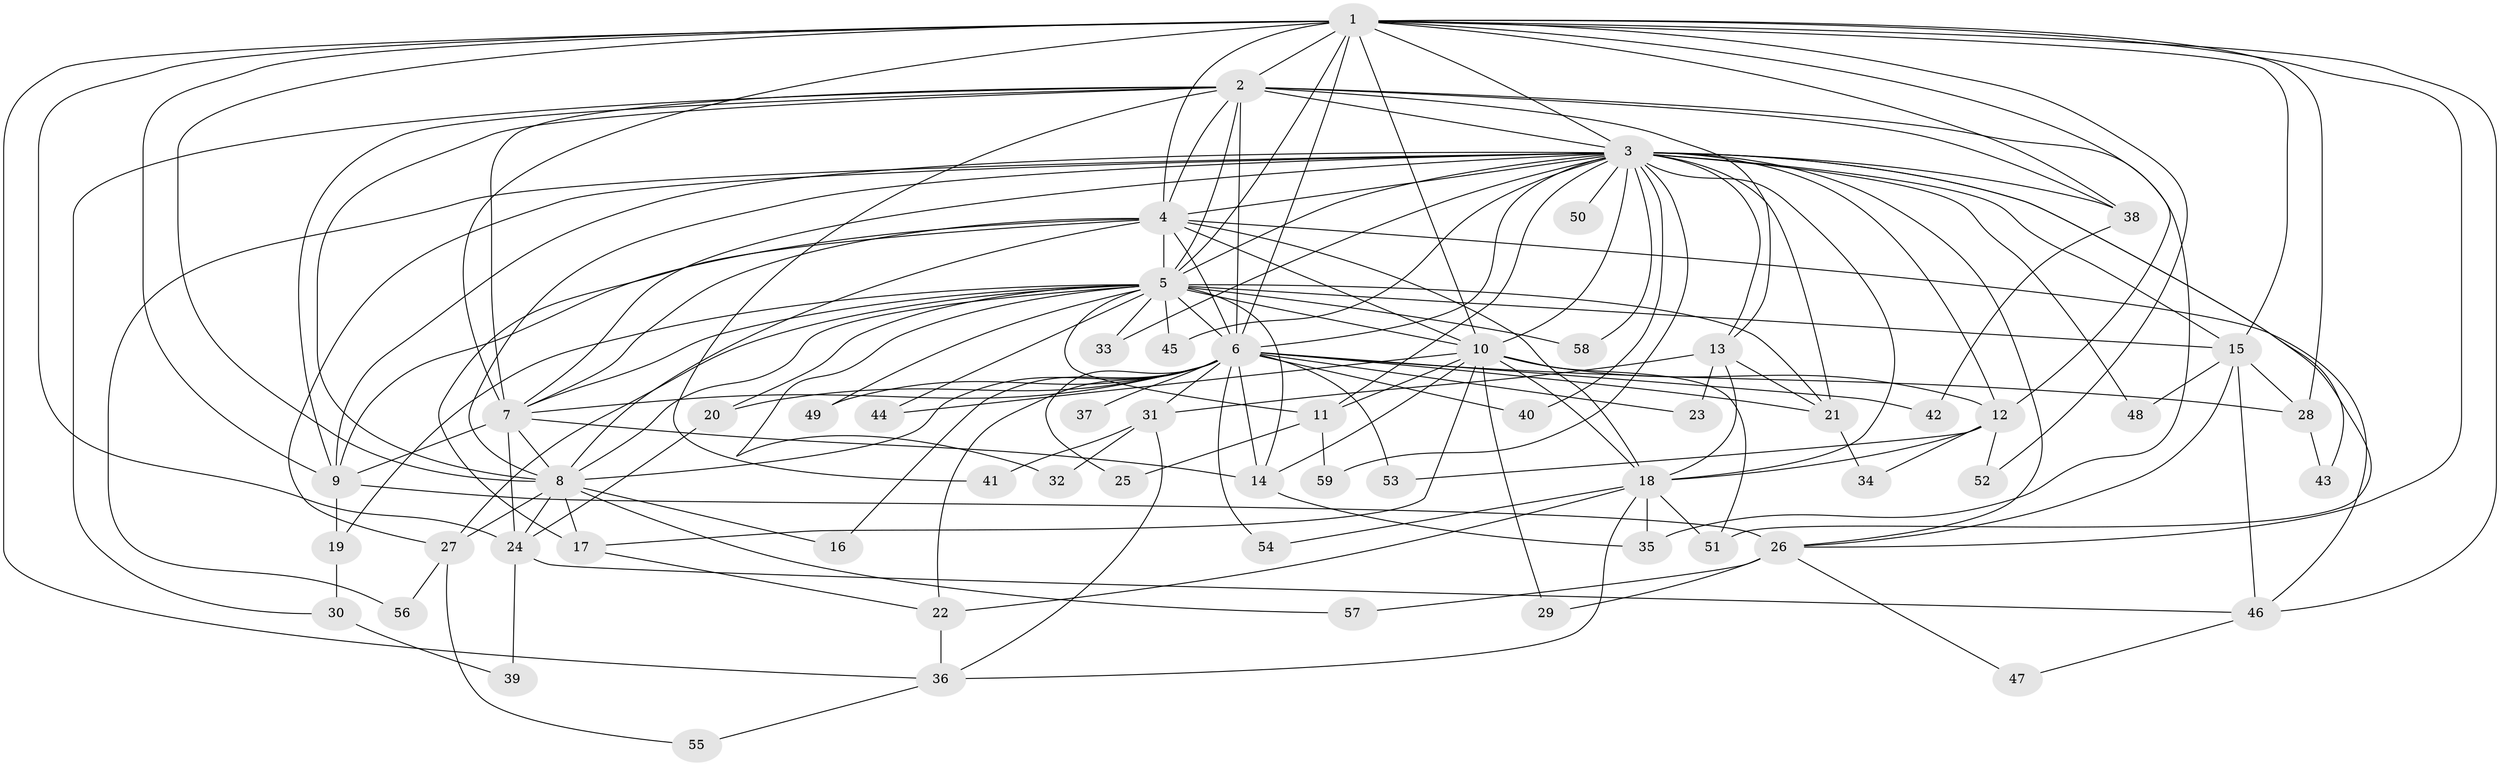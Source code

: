 // original degree distribution, {21: 0.008547008547008548, 14: 0.008547008547008548, 15: 0.017094017094017096, 38: 0.008547008547008548, 23: 0.008547008547008548, 26: 0.008547008547008548, 29: 0.008547008547008548, 16: 0.008547008547008548, 22: 0.008547008547008548, 2: 0.5299145299145299, 11: 0.008547008547008548, 5: 0.05128205128205128, 3: 0.19658119658119658, 6: 0.008547008547008548, 4: 0.1111111111111111, 7: 0.008547008547008548}
// Generated by graph-tools (version 1.1) at 2025/34/03/09/25 02:34:43]
// undirected, 59 vertices, 158 edges
graph export_dot {
graph [start="1"]
  node [color=gray90,style=filled];
  1;
  2;
  3;
  4;
  5;
  6;
  7;
  8;
  9;
  10;
  11;
  12;
  13;
  14;
  15;
  16;
  17;
  18;
  19;
  20;
  21;
  22;
  23;
  24;
  25;
  26;
  27;
  28;
  29;
  30;
  31;
  32;
  33;
  34;
  35;
  36;
  37;
  38;
  39;
  40;
  41;
  42;
  43;
  44;
  45;
  46;
  47;
  48;
  49;
  50;
  51;
  52;
  53;
  54;
  55;
  56;
  57;
  58;
  59;
  1 -- 2 [weight=4.0];
  1 -- 3 [weight=2.0];
  1 -- 4 [weight=2.0];
  1 -- 5 [weight=2.0];
  1 -- 6 [weight=2.0];
  1 -- 7 [weight=2.0];
  1 -- 8 [weight=3.0];
  1 -- 9 [weight=1.0];
  1 -- 10 [weight=1.0];
  1 -- 12 [weight=2.0];
  1 -- 15 [weight=4.0];
  1 -- 24 [weight=1.0];
  1 -- 26 [weight=1.0];
  1 -- 28 [weight=1.0];
  1 -- 36 [weight=1.0];
  1 -- 38 [weight=1.0];
  1 -- 46 [weight=1.0];
  1 -- 52 [weight=1.0];
  2 -- 3 [weight=3.0];
  2 -- 4 [weight=3.0];
  2 -- 5 [weight=2.0];
  2 -- 6 [weight=3.0];
  2 -- 7 [weight=3.0];
  2 -- 8 [weight=2.0];
  2 -- 9 [weight=1.0];
  2 -- 13 [weight=1.0];
  2 -- 30 [weight=1.0];
  2 -- 35 [weight=1.0];
  2 -- 38 [weight=1.0];
  2 -- 41 [weight=1.0];
  3 -- 4 [weight=1.0];
  3 -- 5 [weight=1.0];
  3 -- 6 [weight=1.0];
  3 -- 7 [weight=1.0];
  3 -- 8 [weight=1.0];
  3 -- 9 [weight=2.0];
  3 -- 10 [weight=1.0];
  3 -- 11 [weight=1.0];
  3 -- 12 [weight=2.0];
  3 -- 13 [weight=1.0];
  3 -- 15 [weight=2.0];
  3 -- 18 [weight=4.0];
  3 -- 21 [weight=1.0];
  3 -- 26 [weight=1.0];
  3 -- 27 [weight=1.0];
  3 -- 33 [weight=1.0];
  3 -- 38 [weight=1.0];
  3 -- 40 [weight=1.0];
  3 -- 43 [weight=1.0];
  3 -- 45 [weight=1.0];
  3 -- 48 [weight=1.0];
  3 -- 50 [weight=1.0];
  3 -- 51 [weight=1.0];
  3 -- 56 [weight=1.0];
  3 -- 58 [weight=1.0];
  3 -- 59 [weight=1.0];
  4 -- 5 [weight=1.0];
  4 -- 6 [weight=1.0];
  4 -- 7 [weight=1.0];
  4 -- 8 [weight=1.0];
  4 -- 9 [weight=1.0];
  4 -- 10 [weight=1.0];
  4 -- 17 [weight=2.0];
  4 -- 18 [weight=8.0];
  4 -- 46 [weight=1.0];
  5 -- 6 [weight=2.0];
  5 -- 7 [weight=2.0];
  5 -- 8 [weight=1.0];
  5 -- 10 [weight=1.0];
  5 -- 11 [weight=2.0];
  5 -- 14 [weight=1.0];
  5 -- 15 [weight=1.0];
  5 -- 19 [weight=1.0];
  5 -- 20 [weight=1.0];
  5 -- 21 [weight=1.0];
  5 -- 27 [weight=1.0];
  5 -- 32 [weight=1.0];
  5 -- 33 [weight=1.0];
  5 -- 44 [weight=1.0];
  5 -- 45 [weight=2.0];
  5 -- 49 [weight=1.0];
  5 -- 58 [weight=1.0];
  6 -- 7 [weight=1.0];
  6 -- 8 [weight=1.0];
  6 -- 14 [weight=1.0];
  6 -- 16 [weight=1.0];
  6 -- 20 [weight=1.0];
  6 -- 21 [weight=2.0];
  6 -- 22 [weight=1.0];
  6 -- 23 [weight=1.0];
  6 -- 25 [weight=1.0];
  6 -- 28 [weight=1.0];
  6 -- 31 [weight=1.0];
  6 -- 37 [weight=1.0];
  6 -- 40 [weight=1.0];
  6 -- 42 [weight=1.0];
  6 -- 49 [weight=1.0];
  6 -- 53 [weight=1.0];
  6 -- 54 [weight=1.0];
  7 -- 8 [weight=1.0];
  7 -- 9 [weight=8.0];
  7 -- 14 [weight=1.0];
  7 -- 24 [weight=1.0];
  8 -- 16 [weight=1.0];
  8 -- 17 [weight=1.0];
  8 -- 24 [weight=1.0];
  8 -- 27 [weight=1.0];
  8 -- 57 [weight=1.0];
  9 -- 19 [weight=1.0];
  9 -- 26 [weight=3.0];
  10 -- 11 [weight=1.0];
  10 -- 12 [weight=1.0];
  10 -- 14 [weight=1.0];
  10 -- 17 [weight=1.0];
  10 -- 18 [weight=1.0];
  10 -- 29 [weight=1.0];
  10 -- 44 [weight=1.0];
  10 -- 51 [weight=1.0];
  11 -- 25 [weight=1.0];
  11 -- 59 [weight=1.0];
  12 -- 18 [weight=1.0];
  12 -- 34 [weight=1.0];
  12 -- 52 [weight=1.0];
  12 -- 53 [weight=1.0];
  13 -- 18 [weight=1.0];
  13 -- 21 [weight=1.0];
  13 -- 23 [weight=1.0];
  13 -- 31 [weight=1.0];
  14 -- 35 [weight=1.0];
  15 -- 26 [weight=1.0];
  15 -- 28 [weight=1.0];
  15 -- 46 [weight=1.0];
  15 -- 48 [weight=1.0];
  17 -- 22 [weight=1.0];
  18 -- 22 [weight=1.0];
  18 -- 35 [weight=1.0];
  18 -- 36 [weight=1.0];
  18 -- 51 [weight=1.0];
  18 -- 54 [weight=1.0];
  19 -- 30 [weight=1.0];
  20 -- 24 [weight=1.0];
  21 -- 34 [weight=1.0];
  22 -- 36 [weight=1.0];
  24 -- 39 [weight=1.0];
  24 -- 46 [weight=1.0];
  26 -- 29 [weight=2.0];
  26 -- 47 [weight=1.0];
  26 -- 57 [weight=1.0];
  27 -- 55 [weight=1.0];
  27 -- 56 [weight=1.0];
  28 -- 43 [weight=1.0];
  30 -- 39 [weight=1.0];
  31 -- 32 [weight=1.0];
  31 -- 36 [weight=1.0];
  31 -- 41 [weight=1.0];
  36 -- 55 [weight=1.0];
  38 -- 42 [weight=1.0];
  46 -- 47 [weight=1.0];
}
